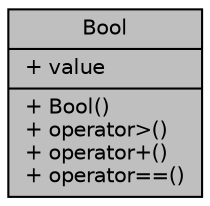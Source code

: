 digraph "Bool"
{
  edge [fontname="Helvetica",fontsize="10",labelfontname="Helvetica",labelfontsize="10"];
  node [fontname="Helvetica",fontsize="10",shape=record];
  Node1 [label="{Bool\n|+ value\l|+ Bool()\l+ operator\>()\l+ operator+()\l+ operator==()\l}",height=0.2,width=0.4,color="black", fillcolor="grey75", style="filled", fontcolor="black"];
}
